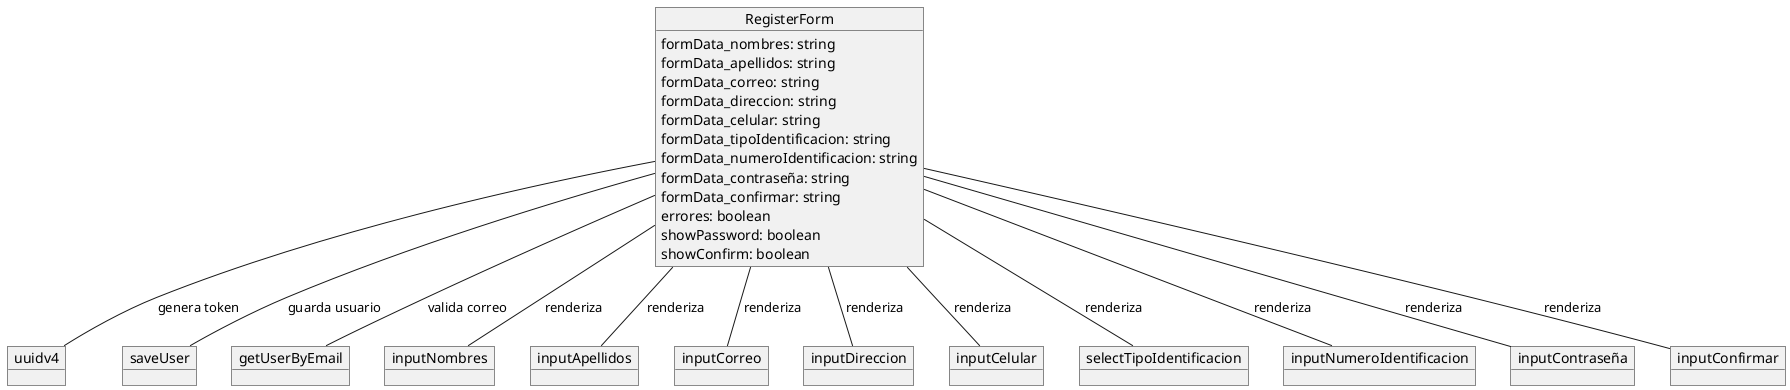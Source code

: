 @startuml
' Diagrama de Objetos para el componente RegisterForm de Plena Studio

object RegisterForm {
  formData_nombres: string
  formData_apellidos: string
  formData_correo: string
  formData_direccion: string
  formData_celular: string
  formData_tipoIdentificacion: string
  formData_numeroIdentificacion: string
  formData_contraseña: string
  formData_confirmar: string
  errores: boolean
  showPassword: boolean
  showConfirm: boolean
}

object uuidv4
object saveUser
object getUserByEmail

object inputNombres
object inputApellidos
object inputCorreo
object inputDireccion
object inputCelular
object selectTipoIdentificacion
object inputNumeroIdentificacion
object inputContraseña
object inputConfirmar

RegisterForm -- uuidv4 : genera token
RegisterForm -- saveUser : guarda usuario
RegisterForm -- getUserByEmail : valida correo
RegisterForm -- inputNombres : renderiza
RegisterForm -- inputApellidos : renderiza
RegisterForm -- inputCorreo : renderiza
RegisterForm -- inputDireccion : renderiza
RegisterForm -- inputCelular : renderiza
RegisterForm -- selectTipoIdentificacion : renderiza
RegisterForm -- inputNumeroIdentificacion : renderiza
RegisterForm -- inputContraseña : renderiza
RegisterForm -- inputConfirmar : renderiza

@enduml